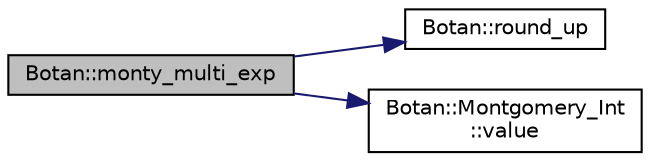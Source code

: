 digraph "Botan::monty_multi_exp"
{
  edge [fontname="Helvetica",fontsize="10",labelfontname="Helvetica",labelfontsize="10"];
  node [fontname="Helvetica",fontsize="10",shape=record];
  rankdir="LR";
  Node238 [label="Botan::monty_multi_exp",height=0.2,width=0.4,color="black", fillcolor="grey75", style="filled", fontcolor="black"];
  Node238 -> Node239 [color="midnightblue",fontsize="10",style="solid",fontname="Helvetica"];
  Node239 [label="Botan::round_up",height=0.2,width=0.4,color="black", fillcolor="white", style="filled",URL="$namespace_botan.html#af02949267c5d95ff4e34cb64c5404a4f"];
  Node238 -> Node240 [color="midnightblue",fontsize="10",style="solid",fontname="Helvetica"];
  Node240 [label="Botan::Montgomery_Int\l::value",height=0.2,width=0.4,color="black", fillcolor="white", style="filled",URL="$class_botan_1_1_montgomery___int.html#abc91331bc32dc00db87e8343f9839709"];
}
